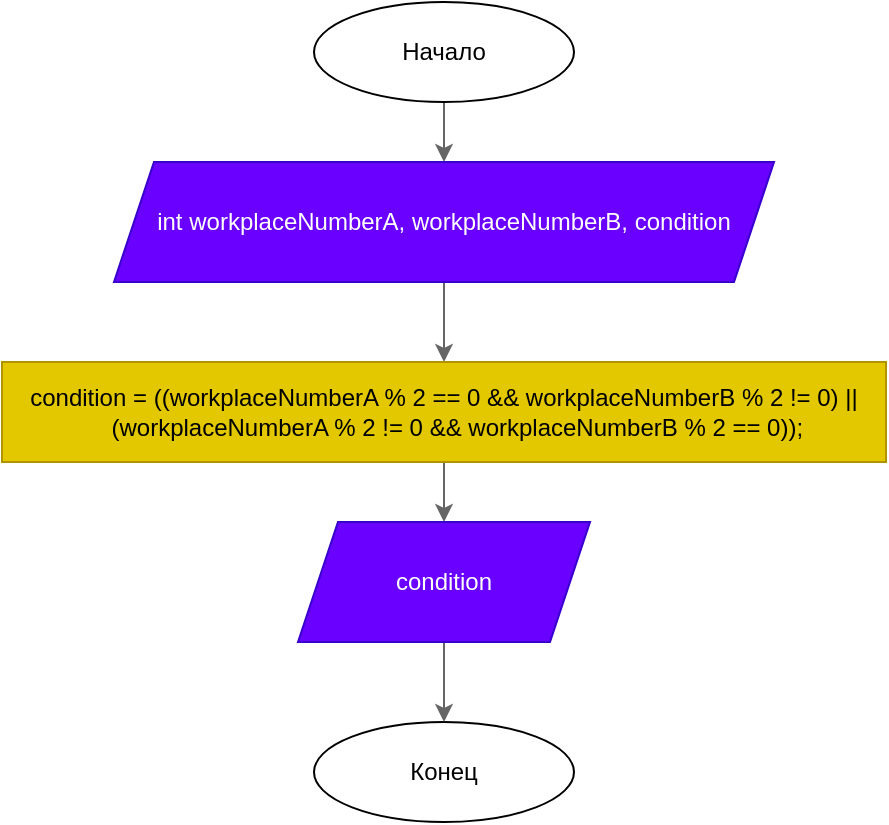<mxfile version="28.2.0">
  <diagram name="Overtime Flow" id="HFjph0O6Kdc8xGvgqDXJ">
    <mxGraphModel dx="1042" dy="571" grid="1" gridSize="10" guides="1" tooltips="1" connect="1" arrows="1" fold="1" page="1" pageScale="1" pageWidth="827" pageHeight="1169" math="0" shadow="0">
      <root>
        <mxCell id="0" />
        <mxCell id="1" parent="0" />
        <mxCell id="3p-4eoCmtaqQqgszuCm3-14" style="edgeStyle=orthogonalEdgeStyle;rounded=0;orthogonalLoop=1;jettySize=auto;html=1;fillColor=#f5f5f5;strokeColor=#666666;gradientColor=#b3b3b3;" edge="1" parent="1" source="3p-4eoCmtaqQqgszuCm3-15" target="3p-4eoCmtaqQqgszuCm3-17">
          <mxGeometry relative="1" as="geometry" />
        </mxCell>
        <mxCell id="3p-4eoCmtaqQqgszuCm3-15" value="Начало" style="ellipse;whiteSpace=wrap;html=1;" vertex="1" parent="1">
          <mxGeometry x="349" y="40" width="130" height="50" as="geometry" />
        </mxCell>
        <mxCell id="3p-4eoCmtaqQqgszuCm3-16" style="edgeStyle=orthogonalEdgeStyle;rounded=0;orthogonalLoop=1;jettySize=auto;html=1;fillColor=#f5f5f5;strokeColor=#666666;gradientColor=#b3b3b3;" edge="1" parent="1" source="3p-4eoCmtaqQqgszuCm3-17" target="3p-4eoCmtaqQqgszuCm3-19">
          <mxGeometry relative="1" as="geometry" />
        </mxCell>
        <mxCell id="3p-4eoCmtaqQqgszuCm3-17" value="int workplaceNumberA, workplaceNumberB, condition" style="shape=parallelogram;perimeter=parallelogramPerimeter;whiteSpace=wrap;html=1;fixedSize=1;fillColor=#6a00ff;strokeColor=#3700CC;fontColor=#ffffff;" vertex="1" parent="1">
          <mxGeometry x="249" y="120" width="330" height="60" as="geometry" />
        </mxCell>
        <mxCell id="3p-4eoCmtaqQqgszuCm3-18" style="edgeStyle=orthogonalEdgeStyle;rounded=0;orthogonalLoop=1;jettySize=auto;html=1;fillColor=#f5f5f5;strokeColor=#666666;gradientColor=#b3b3b3;" edge="1" parent="1" source="3p-4eoCmtaqQqgszuCm3-19">
          <mxGeometry relative="1" as="geometry">
            <mxPoint x="414" y="300" as="targetPoint" />
          </mxGeometry>
        </mxCell>
        <mxCell id="3p-4eoCmtaqQqgszuCm3-19" value="condition = ((workplaceNumberA % 2 == 0 &amp;amp;&amp;amp; workplaceNumberB % 2 != 0) ||&lt;br&gt;&amp;nbsp; &amp;nbsp; (workplaceNumberA % 2 != 0 &amp;amp;&amp;amp; workplaceNumberB % 2 == 0));" style="rounded=0;whiteSpace=wrap;html=1;fillColor=#e3c800;fontColor=#000000;strokeColor=#B09500;" vertex="1" parent="1">
          <mxGeometry x="193" y="220" width="442" height="50" as="geometry" />
        </mxCell>
        <mxCell id="3p-4eoCmtaqQqgszuCm3-20" value="Конец" style="ellipse;whiteSpace=wrap;html=1;" vertex="1" parent="1">
          <mxGeometry x="349" y="400" width="130" height="50" as="geometry" />
        </mxCell>
        <mxCell id="3p-4eoCmtaqQqgszuCm3-23" style="edgeStyle=orthogonalEdgeStyle;rounded=0;orthogonalLoop=1;jettySize=auto;html=1;fillColor=#f5f5f5;strokeColor=#666666;gradientColor=#b3b3b3;" edge="1" parent="1" source="3p-4eoCmtaqQqgszuCm3-24" target="3p-4eoCmtaqQqgszuCm3-20">
          <mxGeometry relative="1" as="geometry" />
        </mxCell>
        <mxCell id="3p-4eoCmtaqQqgszuCm3-24" value="condition" style="shape=parallelogram;perimeter=parallelogramPerimeter;whiteSpace=wrap;html=1;fixedSize=1;fillColor=#6a00ff;fontColor=#ffffff;strokeColor=#3700CC;" vertex="1" parent="1">
          <mxGeometry x="341" y="300" width="146" height="60" as="geometry" />
        </mxCell>
      </root>
    </mxGraphModel>
  </diagram>
</mxfile>
